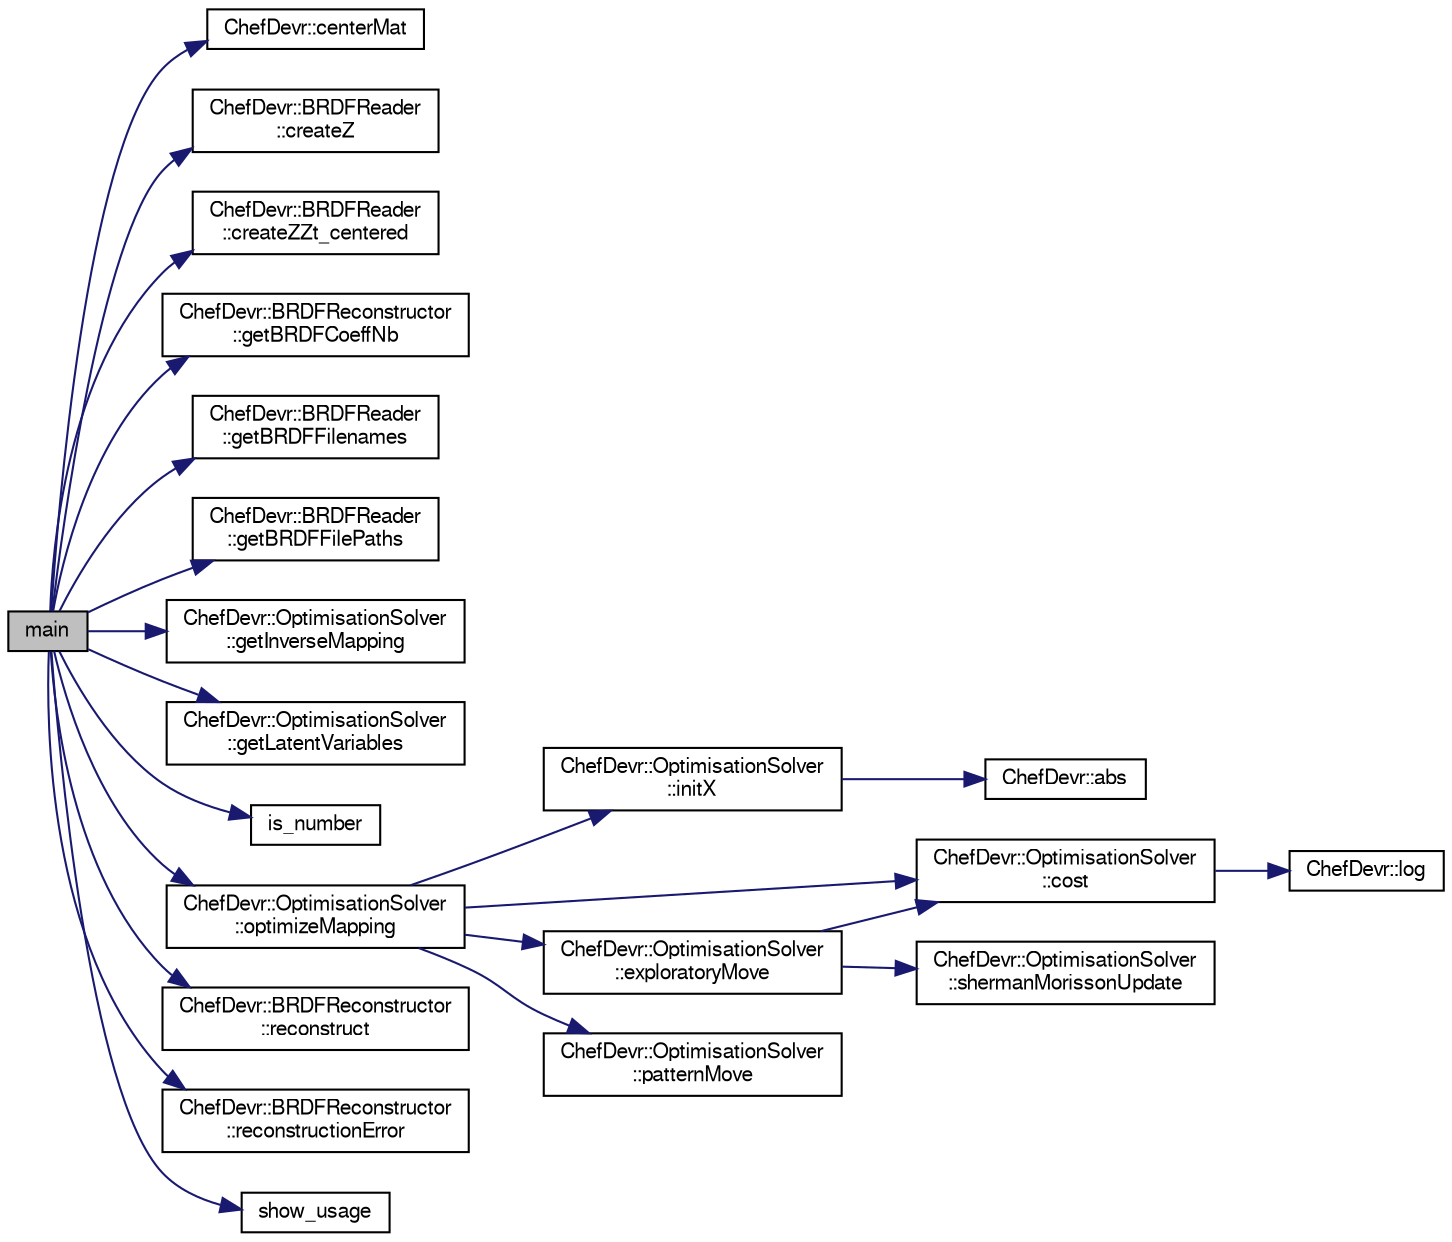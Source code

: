 digraph "main"
{
  edge [fontname="FreeSans",fontsize="10",labelfontname="FreeSans",labelfontsize="10"];
  node [fontname="FreeSans",fontsize="10",shape=record];
  rankdir="LR";
  Node1 [label="main",height=0.2,width=0.4,color="black", fillcolor="grey75", style="filled", fontcolor="black"];
  Node1 -> Node2 [color="midnightblue",fontsize="10",style="solid",fontname="FreeSans"];
  Node2 [label="ChefDevr::centerMat",height=0.2,width=0.4,color="black", fillcolor="white", style="filled",URL="$namespace_chef_devr.html#a9579ab224f4fc15d1ab2f409d9d8a4c6",tooltip="Centers matrix by subtracting mean to all columns. "];
  Node1 -> Node3 [color="midnightblue",fontsize="10",style="solid",fontname="FreeSans"];
  Node3 [label="ChefDevr::BRDFReader\l::createZ",height=0.2,width=0.4,color="black", fillcolor="white", style="filled",URL="$class_chef_devr_1_1_b_r_d_f_reader.html#ad3f37fef9fc8e8c11800b2d18f77f14c",tooltip="Read all the BRDFs stored in a given directory. "];
  Node1 -> Node4 [color="midnightblue",fontsize="10",style="solid",fontname="FreeSans"];
  Node4 [label="ChefDevr::BRDFReader\l::createZZt_centered",height=0.2,width=0.4,color="black", fillcolor="white", style="filled",URL="$class_chef_devr_1_1_b_r_d_f_reader.html#aeac43afaf275608d6a3f2ab77d26451d",tooltip="Creates the centered ZZt matrix. "];
  Node1 -> Node5 [color="midnightblue",fontsize="10",style="solid",fontname="FreeSans"];
  Node5 [label="ChefDevr::BRDFReconstructor\l::getBRDFCoeffNb",height=0.2,width=0.4,color="black", fillcolor="white", style="filled",URL="$class_chef_devr_1_1_b_r_d_f_reconstructor.html#aed45fc52dfeac67acdc51f477970b7c4"];
  Node1 -> Node6 [color="midnightblue",fontsize="10",style="solid",fontname="FreeSans"];
  Node6 [label="ChefDevr::BRDFReader\l::getBRDFFilenames",height=0.2,width=0.4,color="black", fillcolor="white", style="filled",URL="$class_chef_devr_1_1_b_r_d_f_reader.html#a288d96c7a3dab0388df4e5c8916e167d"];
  Node1 -> Node7 [color="midnightblue",fontsize="10",style="solid",fontname="FreeSans"];
  Node7 [label="ChefDevr::BRDFReader\l::getBRDFFilePaths",height=0.2,width=0.4,color="black", fillcolor="white", style="filled",URL="$class_chef_devr_1_1_b_r_d_f_reader.html#a3477ab4bc28fff0d1598fcd5f21687c0"];
  Node1 -> Node8 [color="midnightblue",fontsize="10",style="solid",fontname="FreeSans"];
  Node8 [label="ChefDevr::OptimisationSolver\l::getInverseMapping",height=0.2,width=0.4,color="black", fillcolor="white", style="filled",URL="$class_chef_devr_1_1_optimisation_solver.html#a4c34b49278910f6d2e9e40ab635e6ed4"];
  Node1 -> Node9 [color="midnightblue",fontsize="10",style="solid",fontname="FreeSans"];
  Node9 [label="ChefDevr::OptimisationSolver\l::getLatentVariables",height=0.2,width=0.4,color="black", fillcolor="white", style="filled",URL="$class_chef_devr_1_1_optimisation_solver.html#ac7e118a6ab0a0da0e937e26b30a71bdb"];
  Node1 -> Node10 [color="midnightblue",fontsize="10",style="solid",fontname="FreeSans"];
  Node10 [label="is_number",height=0.2,width=0.4,color="black", fillcolor="white", style="filled",URL="$main_8cpp.html#a53d02df1713071578c4b6a030269739b"];
  Node1 -> Node11 [color="midnightblue",fontsize="10",style="solid",fontname="FreeSans"];
  Node11 [label="ChefDevr::OptimisationSolver\l::optimizeMapping",height=0.2,width=0.4,color="black", fillcolor="white", style="filled",URL="$class_chef_devr_1_1_optimisation_solver.html#ac071d573e4155176f151f9413ef7b107",tooltip="Computes the optimized parametrisation of the BRDFs manifold. Uses Hook & Jeeves method to solve the ..."];
  Node11 -> Node12 [color="midnightblue",fontsize="10",style="solid",fontname="FreeSans"];
  Node12 [label="ChefDevr::OptimisationSolver\l::initX",height=0.2,width=0.4,color="black", fillcolor="white", style="filled",URL="$class_chef_devr_1_1_optimisation_solver.html#a988f31337bf6b37bb0b16b0a12620c9d",tooltip="Initializes the latent coordinates vector X by applying the PCA method on the Z matrix and reducing i..."];
  Node12 -> Node13 [color="midnightblue",fontsize="10",style="solid",fontname="FreeSans"];
  Node13 [label="ChefDevr::abs",height=0.2,width=0.4,color="black", fillcolor="white", style="filled",URL="$namespace_chef_devr.html#a9fa0c3feb973c4f41e17ac514659d98b"];
  Node11 -> Node14 [color="midnightblue",fontsize="10",style="solid",fontname="FreeSans"];
  Node14 [label="ChefDevr::OptimisationSolver\l::cost",height=0.2,width=0.4,color="black", fillcolor="white", style="filled",URL="$class_chef_devr_1_1_optimisation_solver.html#aacd50f0bd7f8a0b249bfc7fe670e98c0",tooltip="Computes the cost of the solution defined by K_minus1. "];
  Node14 -> Node15 [color="midnightblue",fontsize="10",style="solid",fontname="FreeSans"];
  Node15 [label="ChefDevr::log",height=0.2,width=0.4,color="black", fillcolor="white", style="filled",URL="$namespace_chef_devr.html#aae987c5bdb8fcc5c709ace963c2effef"];
  Node11 -> Node16 [color="midnightblue",fontsize="10",style="solid",fontname="FreeSans"];
  Node16 [label="ChefDevr::OptimisationSolver\l::exploratoryMove",height=0.2,width=0.4,color="black", fillcolor="white", style="filled",URL="$class_chef_devr_1_1_optimisation_solver.html#a8e53a3b232857f165df0a13370bdd404",tooltip="Updates the movement vector of X that improves the solution (X_move) "];
  Node16 -> Node17 [color="midnightblue",fontsize="10",style="solid",fontname="FreeSans"];
  Node17 [label="ChefDevr::OptimisationSolver\l::shermanMorissonUpdate",height=0.2,width=0.4,color="black", fillcolor="white", style="filled",URL="$class_chef_devr_1_1_optimisation_solver.html#ab8d0c58494a244da6e33104981d12b4d",tooltip="Computes the new inverse matrix K_minus1 and the new determinant of K using Sherman-Morisson formula..."];
  Node16 -> Node14 [color="midnightblue",fontsize="10",style="solid",fontname="FreeSans"];
  Node11 -> Node18 [color="midnightblue",fontsize="10",style="solid",fontname="FreeSans"];
  Node18 [label="ChefDevr::OptimisationSolver\l::patternMove",height=0.2,width=0.4,color="black", fillcolor="white", style="filled",URL="$class_chef_devr_1_1_optimisation_solver.html#aeb3f67b0e4fdd5495da1434adec7874a",tooltip="Apply X_move to the latent variable vector X. Updates new_X, new_K_minus1, new_detK accordingly..."];
  Node1 -> Node19 [color="midnightblue",fontsize="10",style="solid",fontname="FreeSans"];
  Node19 [label="ChefDevr::BRDFReconstructor\l::reconstruct",height=0.2,width=0.4,color="black", fillcolor="white", style="filled",URL="$class_chef_devr_1_1_b_r_d_f_reconstructor.html#aa06fb7b33e413342fba43cc9dc8f3b48",tooltip="Reconstructs a BRDF from its latent space coordinates. "];
  Node1 -> Node20 [color="midnightblue",fontsize="10",style="solid",fontname="FreeSans"];
  Node20 [label="ChefDevr::BRDFReconstructor\l::reconstructionError",height=0.2,width=0.4,color="black", fillcolor="white", style="filled",URL="$class_chef_devr_1_1_b_r_d_f_reconstructor.html#a743ae5821bf5d1f7ec6fa64a60220f15",tooltip="Computes the error between a reference brdf and this brdf reconstructed from its latent coordinates..."];
  Node1 -> Node21 [color="midnightblue",fontsize="10",style="solid",fontname="FreeSans"];
  Node21 [label="show_usage",height=0.2,width=0.4,color="black", fillcolor="white", style="filled",URL="$main_8cpp.html#af3728f39e45d763f02167c9e31388643"];
}

